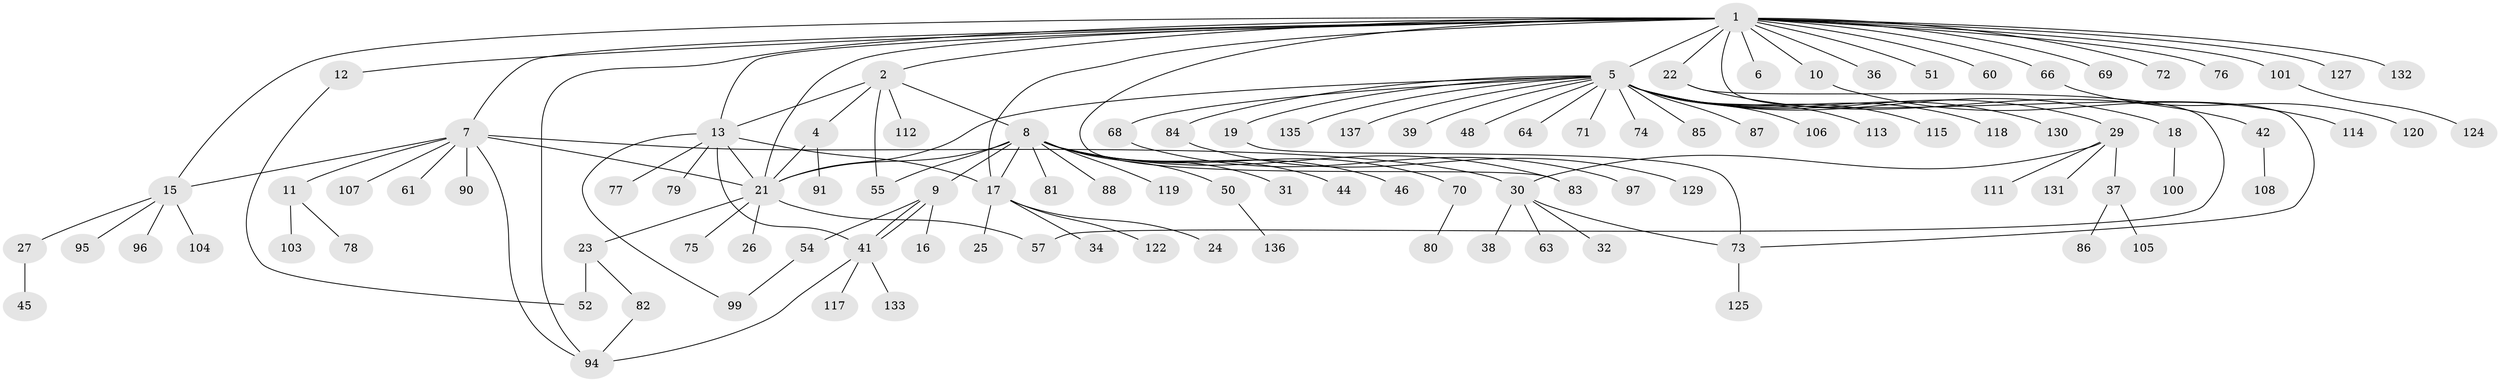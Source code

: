 // original degree distribution, {24: 0.0072992700729927005, 3: 0.06569343065693431, 5: 0.0072992700729927005, 2: 0.18248175182481752, 19: 0.0072992700729927005, 1: 0.6131386861313869, 10: 0.0072992700729927005, 15: 0.0072992700729927005, 6: 0.021897810218978103, 4: 0.043795620437956206, 7: 0.021897810218978103, 8: 0.0072992700729927005, 11: 0.0072992700729927005}
// Generated by graph-tools (version 1.1) at 2025/11/02/27/25 16:11:09]
// undirected, 107 vertices, 128 edges
graph export_dot {
graph [start="1"]
  node [color=gray90,style=filled];
  1 [super="+49"];
  2 [super="+3"];
  4 [super="+56"];
  5 [super="+40"];
  6;
  7 [super="+14"];
  8 [super="+47"];
  9 [super="+59"];
  10 [super="+134"];
  11 [super="+65"];
  12 [super="+109"];
  13 [super="+28"];
  15 [super="+20"];
  16;
  17 [super="+35"];
  18;
  19;
  21 [super="+58"];
  22;
  23 [super="+121"];
  24;
  25 [super="+98"];
  26;
  27 [super="+33"];
  29 [super="+102"];
  30 [super="+93"];
  31 [super="+126"];
  32;
  34;
  36;
  37 [super="+62"];
  38;
  39 [super="+116"];
  41 [super="+43"];
  42;
  44;
  45;
  46;
  48;
  50;
  51 [super="+53"];
  52;
  54;
  55 [super="+67"];
  57;
  60;
  61;
  63;
  64;
  66 [super="+92"];
  68;
  69;
  70;
  71;
  72;
  73;
  74;
  75;
  76;
  77;
  78;
  79;
  80;
  81;
  82;
  83;
  84;
  85;
  86 [super="+110"];
  87 [super="+89"];
  88;
  90;
  91;
  94 [super="+123"];
  95;
  96;
  97;
  99;
  100;
  101;
  103;
  104;
  105;
  106;
  107;
  108;
  111 [super="+128"];
  112;
  113;
  114;
  115;
  117;
  118;
  119;
  120;
  122;
  124;
  125;
  127;
  129;
  130;
  131;
  132;
  133;
  135;
  136;
  137;
  1 -- 2;
  1 -- 5;
  1 -- 6;
  1 -- 7;
  1 -- 10;
  1 -- 12;
  1 -- 13;
  1 -- 15;
  1 -- 17;
  1 -- 22;
  1 -- 36;
  1 -- 51;
  1 -- 60;
  1 -- 66;
  1 -- 69;
  1 -- 72;
  1 -- 73;
  1 -- 76;
  1 -- 83;
  1 -- 101;
  1 -- 127;
  1 -- 132;
  1 -- 21;
  1 -- 94;
  2 -- 112;
  2 -- 4;
  2 -- 55;
  2 -- 8;
  2 -- 13;
  4 -- 91;
  4 -- 21;
  5 -- 18;
  5 -- 19;
  5 -- 21;
  5 -- 29;
  5 -- 39;
  5 -- 48;
  5 -- 64;
  5 -- 68;
  5 -- 71;
  5 -- 74;
  5 -- 85;
  5 -- 106;
  5 -- 113;
  5 -- 115;
  5 -- 118;
  5 -- 130;
  5 -- 137;
  5 -- 84;
  5 -- 87;
  5 -- 135;
  7 -- 11;
  7 -- 15;
  7 -- 21;
  7 -- 61;
  7 -- 90;
  7 -- 107;
  7 -- 30;
  7 -- 94;
  8 -- 9;
  8 -- 17;
  8 -- 21;
  8 -- 31;
  8 -- 44;
  8 -- 46;
  8 -- 50;
  8 -- 55;
  8 -- 70;
  8 -- 81;
  8 -- 83;
  8 -- 88;
  8 -- 119;
  9 -- 16;
  9 -- 41;
  9 -- 41;
  9 -- 54;
  10 -- 114;
  11 -- 78;
  11 -- 103;
  12 -- 52;
  13 -- 17;
  13 -- 41;
  13 -- 77;
  13 -- 79;
  13 -- 21;
  13 -- 99;
  15 -- 27;
  15 -- 95;
  15 -- 96;
  15 -- 104;
  17 -- 24;
  17 -- 25;
  17 -- 34;
  17 -- 122;
  18 -- 100;
  19 -- 73;
  21 -- 23;
  21 -- 26;
  21 -- 57;
  21 -- 75;
  22 -- 42;
  22 -- 57;
  23 -- 52;
  23 -- 82;
  27 -- 45;
  29 -- 30;
  29 -- 37;
  29 -- 111;
  29 -- 131;
  30 -- 32;
  30 -- 38;
  30 -- 63;
  30 -- 73;
  37 -- 86;
  37 -- 105;
  41 -- 117;
  41 -- 133;
  41 -- 94;
  42 -- 108;
  50 -- 136;
  54 -- 99;
  66 -- 120;
  68 -- 97;
  70 -- 80;
  73 -- 125;
  82 -- 94;
  84 -- 129;
  101 -- 124;
}
